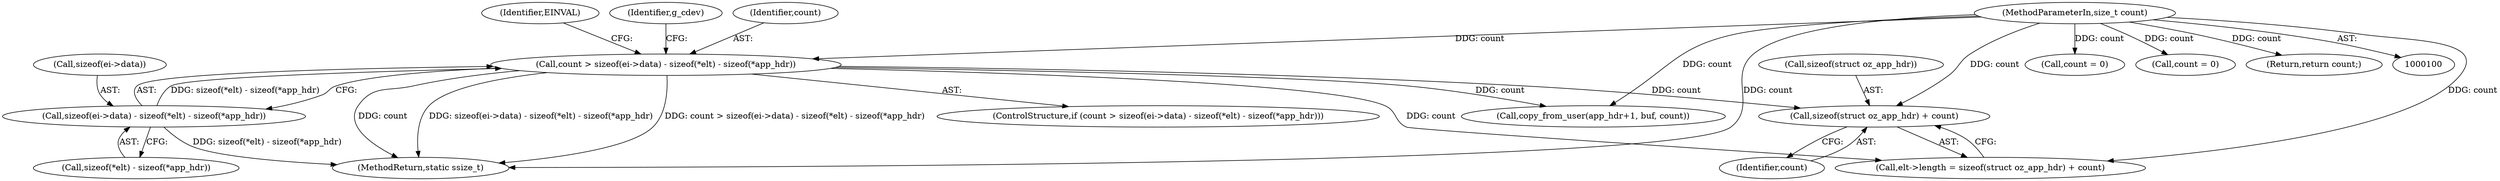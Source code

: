 digraph "0_linux_c2c65cd2e14ada6de44cb527e7f1990bede24e15@API" {
"1000203" [label="(Call,sizeof(struct oz_app_hdr) + count)"];
"1000113" [label="(Call,count > sizeof(ei->data) - sizeof(*elt) - sizeof(*app_hdr))"];
"1000103" [label="(MethodParameterIn,size_t count)"];
"1000115" [label="(Call,sizeof(ei->data) - sizeof(*elt) - sizeof(*app_hdr))"];
"1000204" [label="(Call,sizeof(struct oz_app_hdr))"];
"1000120" [label="(Call,sizeof(*elt) - sizeof(*app_hdr))"];
"1000336" [label="(MethodReturn,static ssize_t)"];
"1000113" [label="(Call,count > sizeof(ei->data) - sizeof(*elt) - sizeof(*app_hdr))"];
"1000233" [label="(Call,copy_from_user(app_hdr+1, buf, count))"];
"1000115" [label="(Call,sizeof(ei->data) - sizeof(*elt) - sizeof(*app_hdr))"];
"1000316" [label="(Call,count = 0)"];
"1000206" [label="(Identifier,count)"];
"1000112" [label="(ControlStructure,if (count > sizeof(ei->data) - sizeof(*elt) - sizeof(*app_hdr)))"];
"1000103" [label="(MethodParameterIn,size_t count)"];
"1000203" [label="(Call,sizeof(struct oz_app_hdr) + count)"];
"1000129" [label="(Identifier,EINVAL)"];
"1000181" [label="(Call,count = 0)"];
"1000116" [label="(Call,sizeof(ei->data))"];
"1000133" [label="(Identifier,g_cdev)"];
"1000114" [label="(Identifier,count)"];
"1000199" [label="(Call,elt->length = sizeof(struct oz_app_hdr) + count)"];
"1000334" [label="(Return,return count;)"];
"1000203" -> "1000199"  [label="AST: "];
"1000203" -> "1000206"  [label="CFG: "];
"1000204" -> "1000203"  [label="AST: "];
"1000206" -> "1000203"  [label="AST: "];
"1000199" -> "1000203"  [label="CFG: "];
"1000113" -> "1000203"  [label="DDG: count"];
"1000103" -> "1000203"  [label="DDG: count"];
"1000113" -> "1000112"  [label="AST: "];
"1000113" -> "1000115"  [label="CFG: "];
"1000114" -> "1000113"  [label="AST: "];
"1000115" -> "1000113"  [label="AST: "];
"1000129" -> "1000113"  [label="CFG: "];
"1000133" -> "1000113"  [label="CFG: "];
"1000113" -> "1000336"  [label="DDG: count"];
"1000113" -> "1000336"  [label="DDG: sizeof(ei->data) - sizeof(*elt) - sizeof(*app_hdr)"];
"1000113" -> "1000336"  [label="DDG: count > sizeof(ei->data) - sizeof(*elt) - sizeof(*app_hdr)"];
"1000103" -> "1000113"  [label="DDG: count"];
"1000115" -> "1000113"  [label="DDG: sizeof(*elt) - sizeof(*app_hdr)"];
"1000113" -> "1000199"  [label="DDG: count"];
"1000113" -> "1000233"  [label="DDG: count"];
"1000103" -> "1000100"  [label="AST: "];
"1000103" -> "1000336"  [label="DDG: count"];
"1000103" -> "1000181"  [label="DDG: count"];
"1000103" -> "1000199"  [label="DDG: count"];
"1000103" -> "1000233"  [label="DDG: count"];
"1000103" -> "1000316"  [label="DDG: count"];
"1000103" -> "1000334"  [label="DDG: count"];
"1000115" -> "1000120"  [label="CFG: "];
"1000116" -> "1000115"  [label="AST: "];
"1000120" -> "1000115"  [label="AST: "];
"1000115" -> "1000336"  [label="DDG: sizeof(*elt) - sizeof(*app_hdr)"];
}
